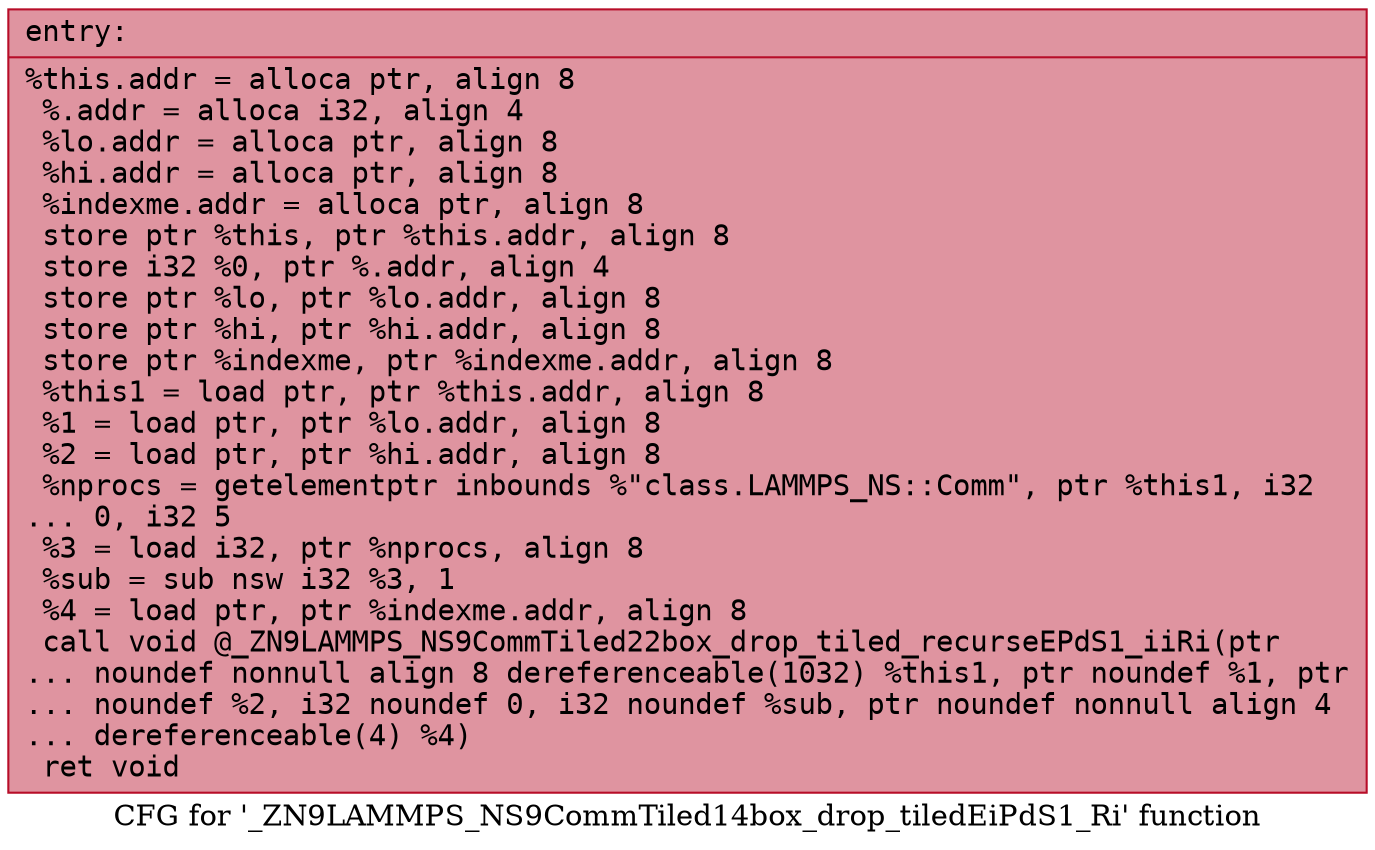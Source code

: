 digraph "CFG for '_ZN9LAMMPS_NS9CommTiled14box_drop_tiledEiPdS1_Ri' function" {
	label="CFG for '_ZN9LAMMPS_NS9CommTiled14box_drop_tiledEiPdS1_Ri' function";

	Node0x5560774d0820 [shape=record,color="#b70d28ff", style=filled, fillcolor="#b70d2870" fontname="Courier",label="{entry:\l|  %this.addr = alloca ptr, align 8\l  %.addr = alloca i32, align 4\l  %lo.addr = alloca ptr, align 8\l  %hi.addr = alloca ptr, align 8\l  %indexme.addr = alloca ptr, align 8\l  store ptr %this, ptr %this.addr, align 8\l  store i32 %0, ptr %.addr, align 4\l  store ptr %lo, ptr %lo.addr, align 8\l  store ptr %hi, ptr %hi.addr, align 8\l  store ptr %indexme, ptr %indexme.addr, align 8\l  %this1 = load ptr, ptr %this.addr, align 8\l  %1 = load ptr, ptr %lo.addr, align 8\l  %2 = load ptr, ptr %hi.addr, align 8\l  %nprocs = getelementptr inbounds %\"class.LAMMPS_NS::Comm\", ptr %this1, i32\l... 0, i32 5\l  %3 = load i32, ptr %nprocs, align 8\l  %sub = sub nsw i32 %3, 1\l  %4 = load ptr, ptr %indexme.addr, align 8\l  call void @_ZN9LAMMPS_NS9CommTiled22box_drop_tiled_recurseEPdS1_iiRi(ptr\l... noundef nonnull align 8 dereferenceable(1032) %this1, ptr noundef %1, ptr\l... noundef %2, i32 noundef 0, i32 noundef %sub, ptr noundef nonnull align 4\l... dereferenceable(4) %4)\l  ret void\l}"];
}
